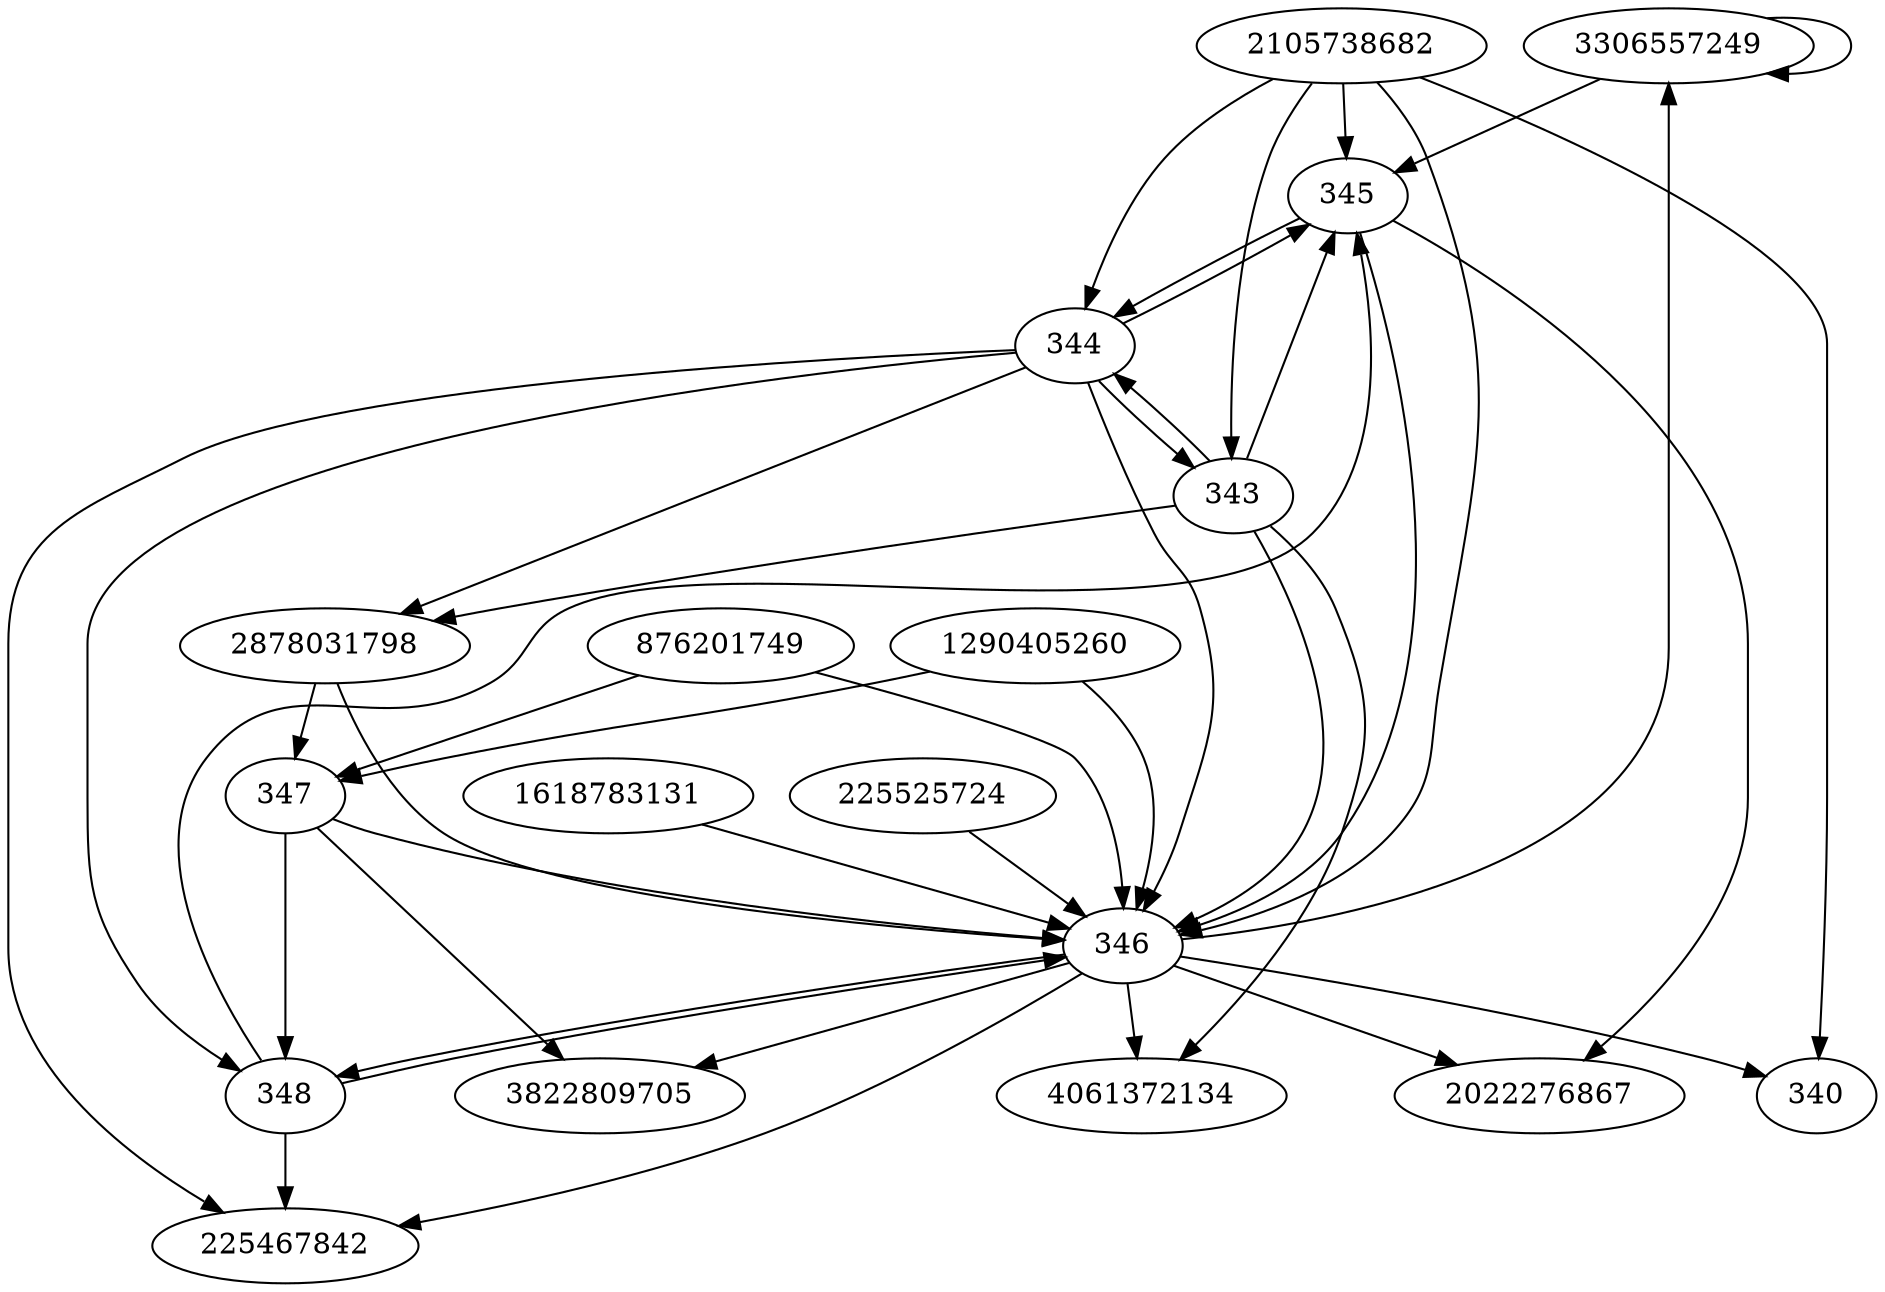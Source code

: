digraph  {
3306557249;
225467842;
2022276867;
1618783131;
4061372134;
3822809705;
225525724;
1290405260;
346;
340;
876201749;
2878031798;
343;
344;
345;
2105738682;
347;
348;
3306557249 -> 345;
3306557249 -> 3306557249;
1618783131 -> 346;
225525724 -> 346;
1290405260 -> 346;
1290405260 -> 347;
346 -> 225467842;
346 -> 348;
346 -> 3306557249;
346 -> 340;
346 -> 3822809705;
346 -> 2022276867;
346 -> 4061372134;
876201749 -> 346;
876201749 -> 347;
2878031798 -> 346;
2878031798 -> 347;
343 -> 345;
343 -> 346;
343 -> 2878031798;
343 -> 4061372134;
343 -> 344;
344 -> 225467842;
344 -> 345;
344 -> 348;
344 -> 2878031798;
344 -> 346;
344 -> 343;
345 -> 344;
345 -> 2022276867;
345 -> 346;
2105738682 -> 340;
2105738682 -> 343;
2105738682 -> 344;
2105738682 -> 345;
2105738682 -> 346;
347 -> 348;
347 -> 346;
347 -> 3822809705;
348 -> 225467842;
348 -> 345;
348 -> 346;
}
